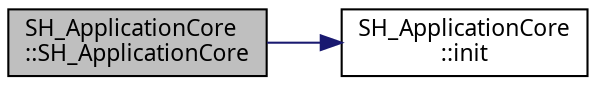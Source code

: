 digraph "SH_ApplicationCore::SH_ApplicationCore"
{
 // INTERACTIVE_SVG=YES
  bgcolor="transparent";
  edge [fontname="Verdana",fontsize="11",labelfontname="Verdana",labelfontsize="11"];
  node [fontname="Verdana",fontsize="11",shape=record];
  rankdir="LR";
  Node1 [label="SH_ApplicationCore\l::SH_ApplicationCore",height=0.2,width=0.4,color="black", fillcolor="grey75", style="filled" fontcolor="black"];
  Node1 -> Node2 [color="midnightblue",fontsize="11",style="solid",fontname="Verdana"];
  Node2 [label="SH_ApplicationCore\l::init",height=0.2,width=0.4,color="black",URL="$classSH__ApplicationCore.html#acc4f20b555300706bc08424c71c6bf02",tooltip="Initialise l&#39;application avec un utilisateur invalide, et le mode CONNEXION. "];
}
